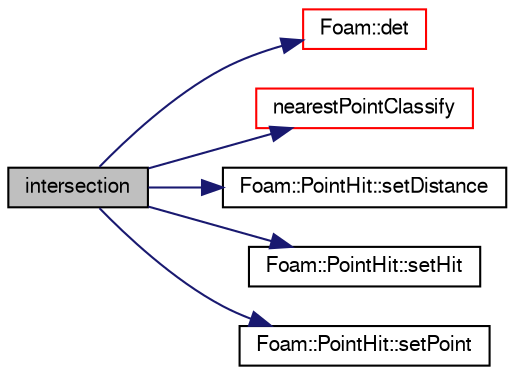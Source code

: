 digraph "intersection"
{
  bgcolor="transparent";
  edge [fontname="FreeSans",fontsize="10",labelfontname="FreeSans",labelfontsize="10"];
  node [fontname="FreeSans",fontsize="10",shape=record];
  rankdir="LR";
  Node249 [label="intersection",height=0.2,width=0.4,color="black", fillcolor="grey75", style="filled", fontcolor="black"];
  Node249 -> Node250 [color="midnightblue",fontsize="10",style="solid",fontname="FreeSans"];
  Node250 [label="Foam::det",height=0.2,width=0.4,color="red",URL="$a21124.html#a0661214f1c72feedb965c88d685f8036"];
  Node249 -> Node255 [color="midnightblue",fontsize="10",style="solid",fontname="FreeSans"];
  Node255 [label="nearestPointClassify",height=0.2,width=0.4,color="red",URL="$a27606.html#a5cfdbad496729c2d03b7b01864c9669b",tooltip="Find the nearest point to p on the triangle and classify it: "];
  Node249 -> Node259 [color="midnightblue",fontsize="10",style="solid",fontname="FreeSans"];
  Node259 [label="Foam::PointHit::setDistance",height=0.2,width=0.4,color="black",URL="$a27558.html#a14790d638ec1616229076c4aed712b09"];
  Node249 -> Node260 [color="midnightblue",fontsize="10",style="solid",fontname="FreeSans"];
  Node260 [label="Foam::PointHit::setHit",height=0.2,width=0.4,color="black",URL="$a27558.html#af857bf9136ee4938a5de88d60b75b706"];
  Node249 -> Node261 [color="midnightblue",fontsize="10",style="solid",fontname="FreeSans"];
  Node261 [label="Foam::PointHit::setPoint",height=0.2,width=0.4,color="black",URL="$a27558.html#a06197856d3e9d1625db3f88c38dc522a"];
}
